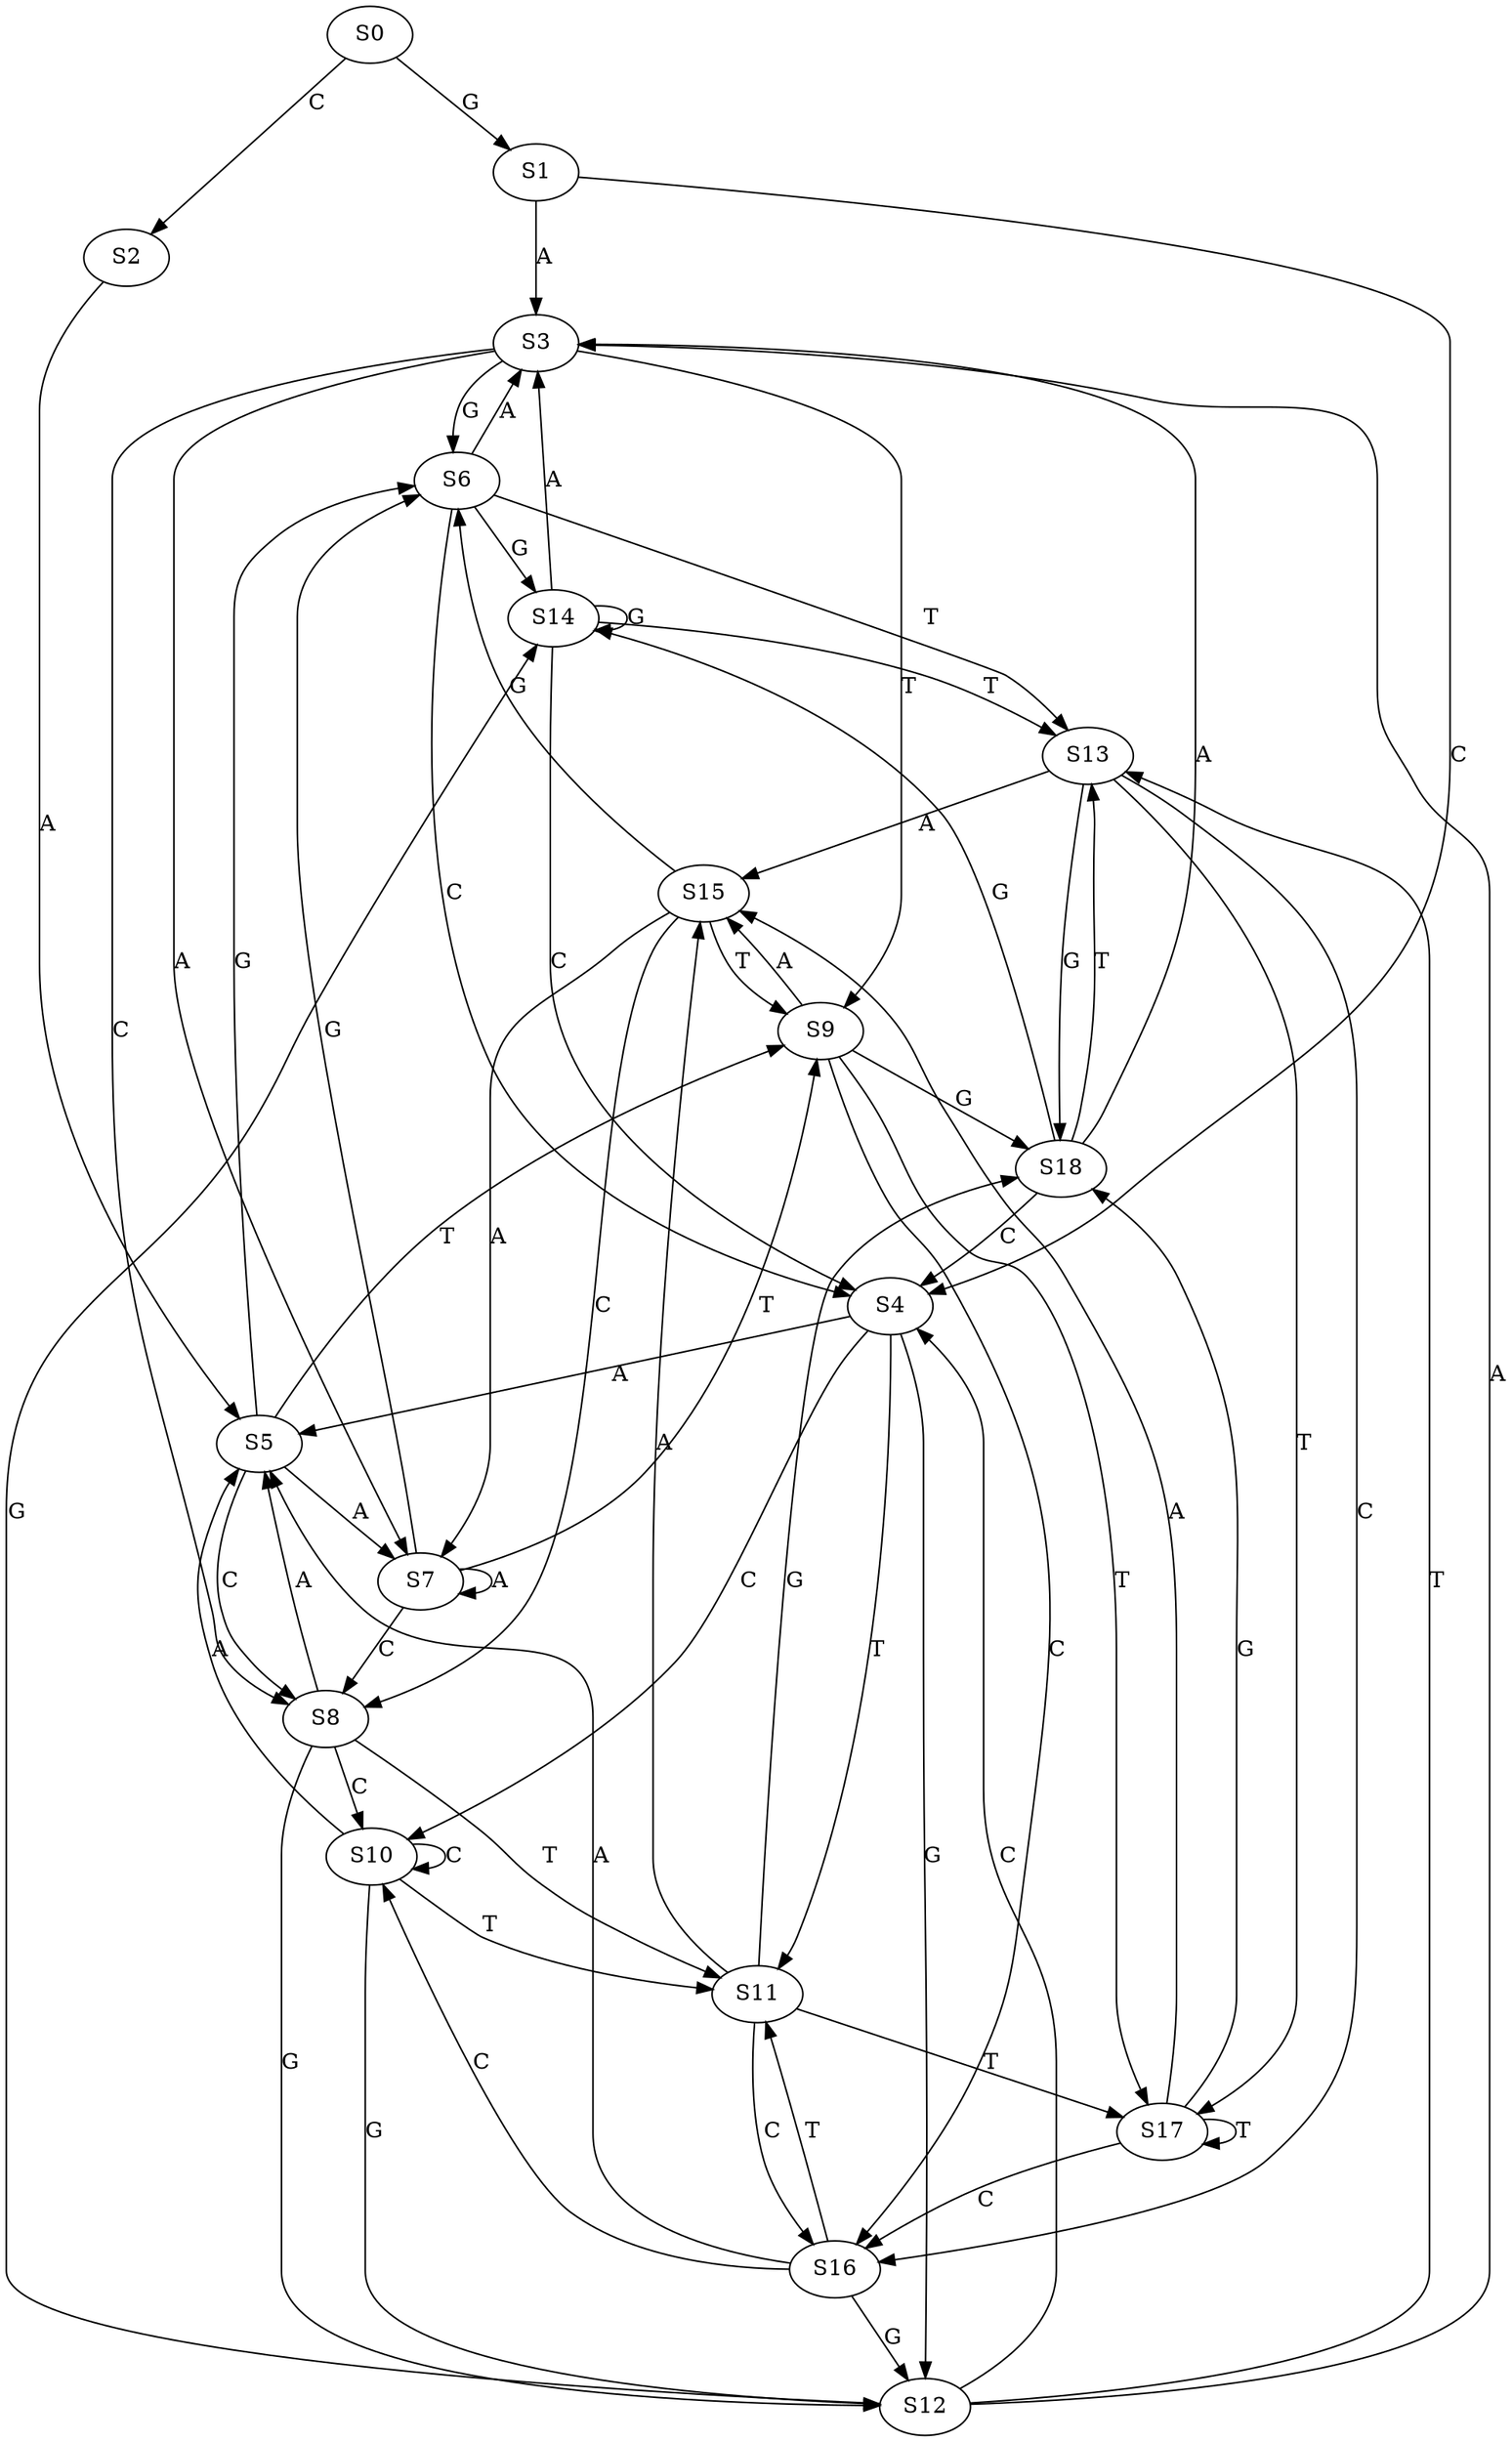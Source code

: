 strict digraph  {
	S0 -> S1 [ label = G ];
	S0 -> S2 [ label = C ];
	S1 -> S3 [ label = A ];
	S1 -> S4 [ label = C ];
	S2 -> S5 [ label = A ];
	S3 -> S6 [ label = G ];
	S3 -> S7 [ label = A ];
	S3 -> S8 [ label = C ];
	S3 -> S9 [ label = T ];
	S4 -> S10 [ label = C ];
	S4 -> S11 [ label = T ];
	S4 -> S12 [ label = G ];
	S4 -> S5 [ label = A ];
	S5 -> S6 [ label = G ];
	S5 -> S9 [ label = T ];
	S5 -> S8 [ label = C ];
	S5 -> S7 [ label = A ];
	S6 -> S13 [ label = T ];
	S6 -> S14 [ label = G ];
	S6 -> S3 [ label = A ];
	S6 -> S4 [ label = C ];
	S7 -> S9 [ label = T ];
	S7 -> S8 [ label = C ];
	S7 -> S6 [ label = G ];
	S7 -> S7 [ label = A ];
	S8 -> S5 [ label = A ];
	S8 -> S11 [ label = T ];
	S8 -> S10 [ label = C ];
	S8 -> S12 [ label = G ];
	S9 -> S15 [ label = A ];
	S9 -> S16 [ label = C ];
	S9 -> S17 [ label = T ];
	S9 -> S18 [ label = G ];
	S10 -> S12 [ label = G ];
	S10 -> S10 [ label = C ];
	S10 -> S5 [ label = A ];
	S10 -> S11 [ label = T ];
	S11 -> S18 [ label = G ];
	S11 -> S16 [ label = C ];
	S11 -> S15 [ label = A ];
	S11 -> S17 [ label = T ];
	S12 -> S14 [ label = G ];
	S12 -> S13 [ label = T ];
	S12 -> S3 [ label = A ];
	S12 -> S4 [ label = C ];
	S13 -> S15 [ label = A ];
	S13 -> S16 [ label = C ];
	S13 -> S18 [ label = G ];
	S13 -> S17 [ label = T ];
	S14 -> S3 [ label = A ];
	S14 -> S13 [ label = T ];
	S14 -> S14 [ label = G ];
	S14 -> S4 [ label = C ];
	S15 -> S6 [ label = G ];
	S15 -> S9 [ label = T ];
	S15 -> S7 [ label = A ];
	S15 -> S8 [ label = C ];
	S16 -> S11 [ label = T ];
	S16 -> S12 [ label = G ];
	S16 -> S10 [ label = C ];
	S16 -> S5 [ label = A ];
	S17 -> S16 [ label = C ];
	S17 -> S18 [ label = G ];
	S17 -> S17 [ label = T ];
	S17 -> S15 [ label = A ];
	S18 -> S3 [ label = A ];
	S18 -> S13 [ label = T ];
	S18 -> S4 [ label = C ];
	S18 -> S14 [ label = G ];
}
